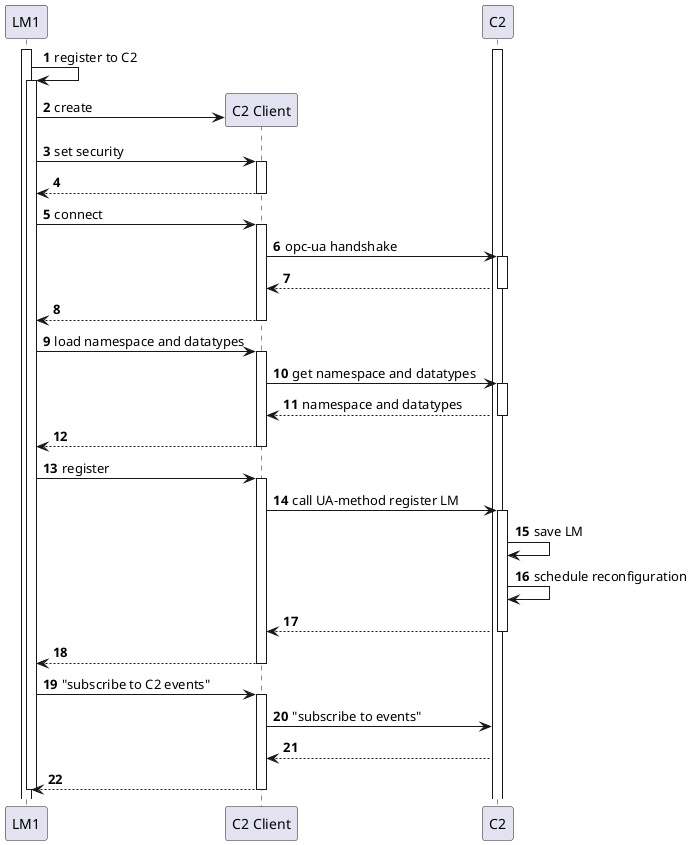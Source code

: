 @startuml
'https://plantuml.com/sequence-diagram

autonumber
'participant "LM Server" as server order 0
participant LM1 order 1
participant "C2 Client" as Client order 2
participant C2 order 3

activate LM1



'== Connection to C2 ==
activate C2
LM1 -> LM1 : register to C2
activate LM1
LM1 -> Client **: create
'activate Client
'deactivate Client

LM1 -> Client : set security
activate Client
Client --> LM1
deactivate Client

LM1 -> Client : connect
activate Client
Client -> C2 : opc-ua handshake
activate C2
C2 --> Client
deactivate C2
Client --> LM1
deactivate Client


LM1 -> Client : load namespace and datatypes
activate Client
Client -> C2 : get namespace and datatypes
activate C2
C2 --> Client : namespace and datatypes
deactivate C2
Client --> LM1
deactivate Client

LM1 -> Client : register
activate Client
Client -> C2 : call UA-method register LM
activate C2
C2 -> C2 : save LM
C2 -> C2 : schedule reconfiguration
C2 --> Client
deactivate C2
Client --> LM1
deactivate Client

LM1 -> Client : "subscribe to C2 events"
activate Client
Client -> C2 : "subscribe to events"
C2 --> Client
Client --> LM1
deactivate Client

deactivate LM1


@enduml
